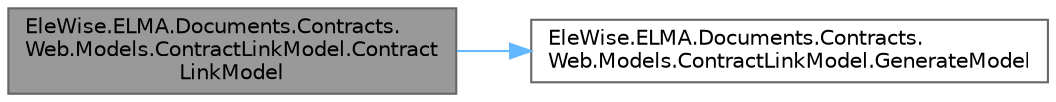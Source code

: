 digraph "EleWise.ELMA.Documents.Contracts.Web.Models.ContractLinkModel.ContractLinkModel"
{
 // LATEX_PDF_SIZE
  bgcolor="transparent";
  edge [fontname=Helvetica,fontsize=10,labelfontname=Helvetica,labelfontsize=10];
  node [fontname=Helvetica,fontsize=10,shape=box,height=0.2,width=0.4];
  rankdir="LR";
  Node1 [id="Node000001",label="EleWise.ELMA.Documents.Contracts.\lWeb.Models.ContractLinkModel.Contract\lLinkModel",height=0.2,width=0.4,color="gray40", fillcolor="grey60", style="filled", fontcolor="black",tooltip="Конструктор, создающий модель по договору"];
  Node1 -> Node2 [id="edge1_Node000001_Node000002",color="steelblue1",style="solid",tooltip=" "];
  Node2 [id="Node000002",label="EleWise.ELMA.Documents.Contracts.\lWeb.Models.ContractLinkModel.GenerateModel",height=0.2,width=0.4,color="grey40", fillcolor="white", style="filled",URL="$class_ele_wise_1_1_e_l_m_a_1_1_documents_1_1_contracts_1_1_web_1_1_models_1_1_contract_link_model.html#ab88add5b01d74d2b0b0a01c8062c0c9c",tooltip="Создать модель по договору"];
}
